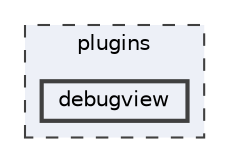 digraph "/home/friedel/devel/ILLIXR/plugins/debugview"
{
 // LATEX_PDF_SIZE
  bgcolor="transparent";
  edge [fontname=Helvetica,fontsize=10,labelfontname=Helvetica,labelfontsize=10];
  node [fontname=Helvetica,fontsize=10,shape=box,height=0.2,width=0.4];
  compound=true
  subgraph clusterdir_38c8d24aef3972a7f87b834274e76e31 {
    graph [ bgcolor="#edf0f7", pencolor="grey25", label="plugins", fontname=Helvetica,fontsize=10 style="filled,dashed", URL="dir_38c8d24aef3972a7f87b834274e76e31.html",tooltip=""]
  dir_f21bc82bd39e1060bdeb29161c2be605 [label="debugview", fillcolor="#edf0f7", color="grey25", style="filled,bold", URL="dir_f21bc82bd39e1060bdeb29161c2be605.html",tooltip=""];
  }
}
